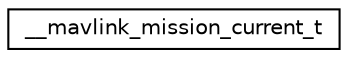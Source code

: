 digraph "Graphical Class Hierarchy"
{
 // INTERACTIVE_SVG=YES
  edge [fontname="Helvetica",fontsize="10",labelfontname="Helvetica",labelfontsize="10"];
  node [fontname="Helvetica",fontsize="10",shape=record];
  rankdir="LR";
  Node1 [label="__mavlink_mission_current_t",height=0.2,width=0.4,color="black", fillcolor="white", style="filled",URL="$struct____mavlink__mission__current__t.html"];
}
